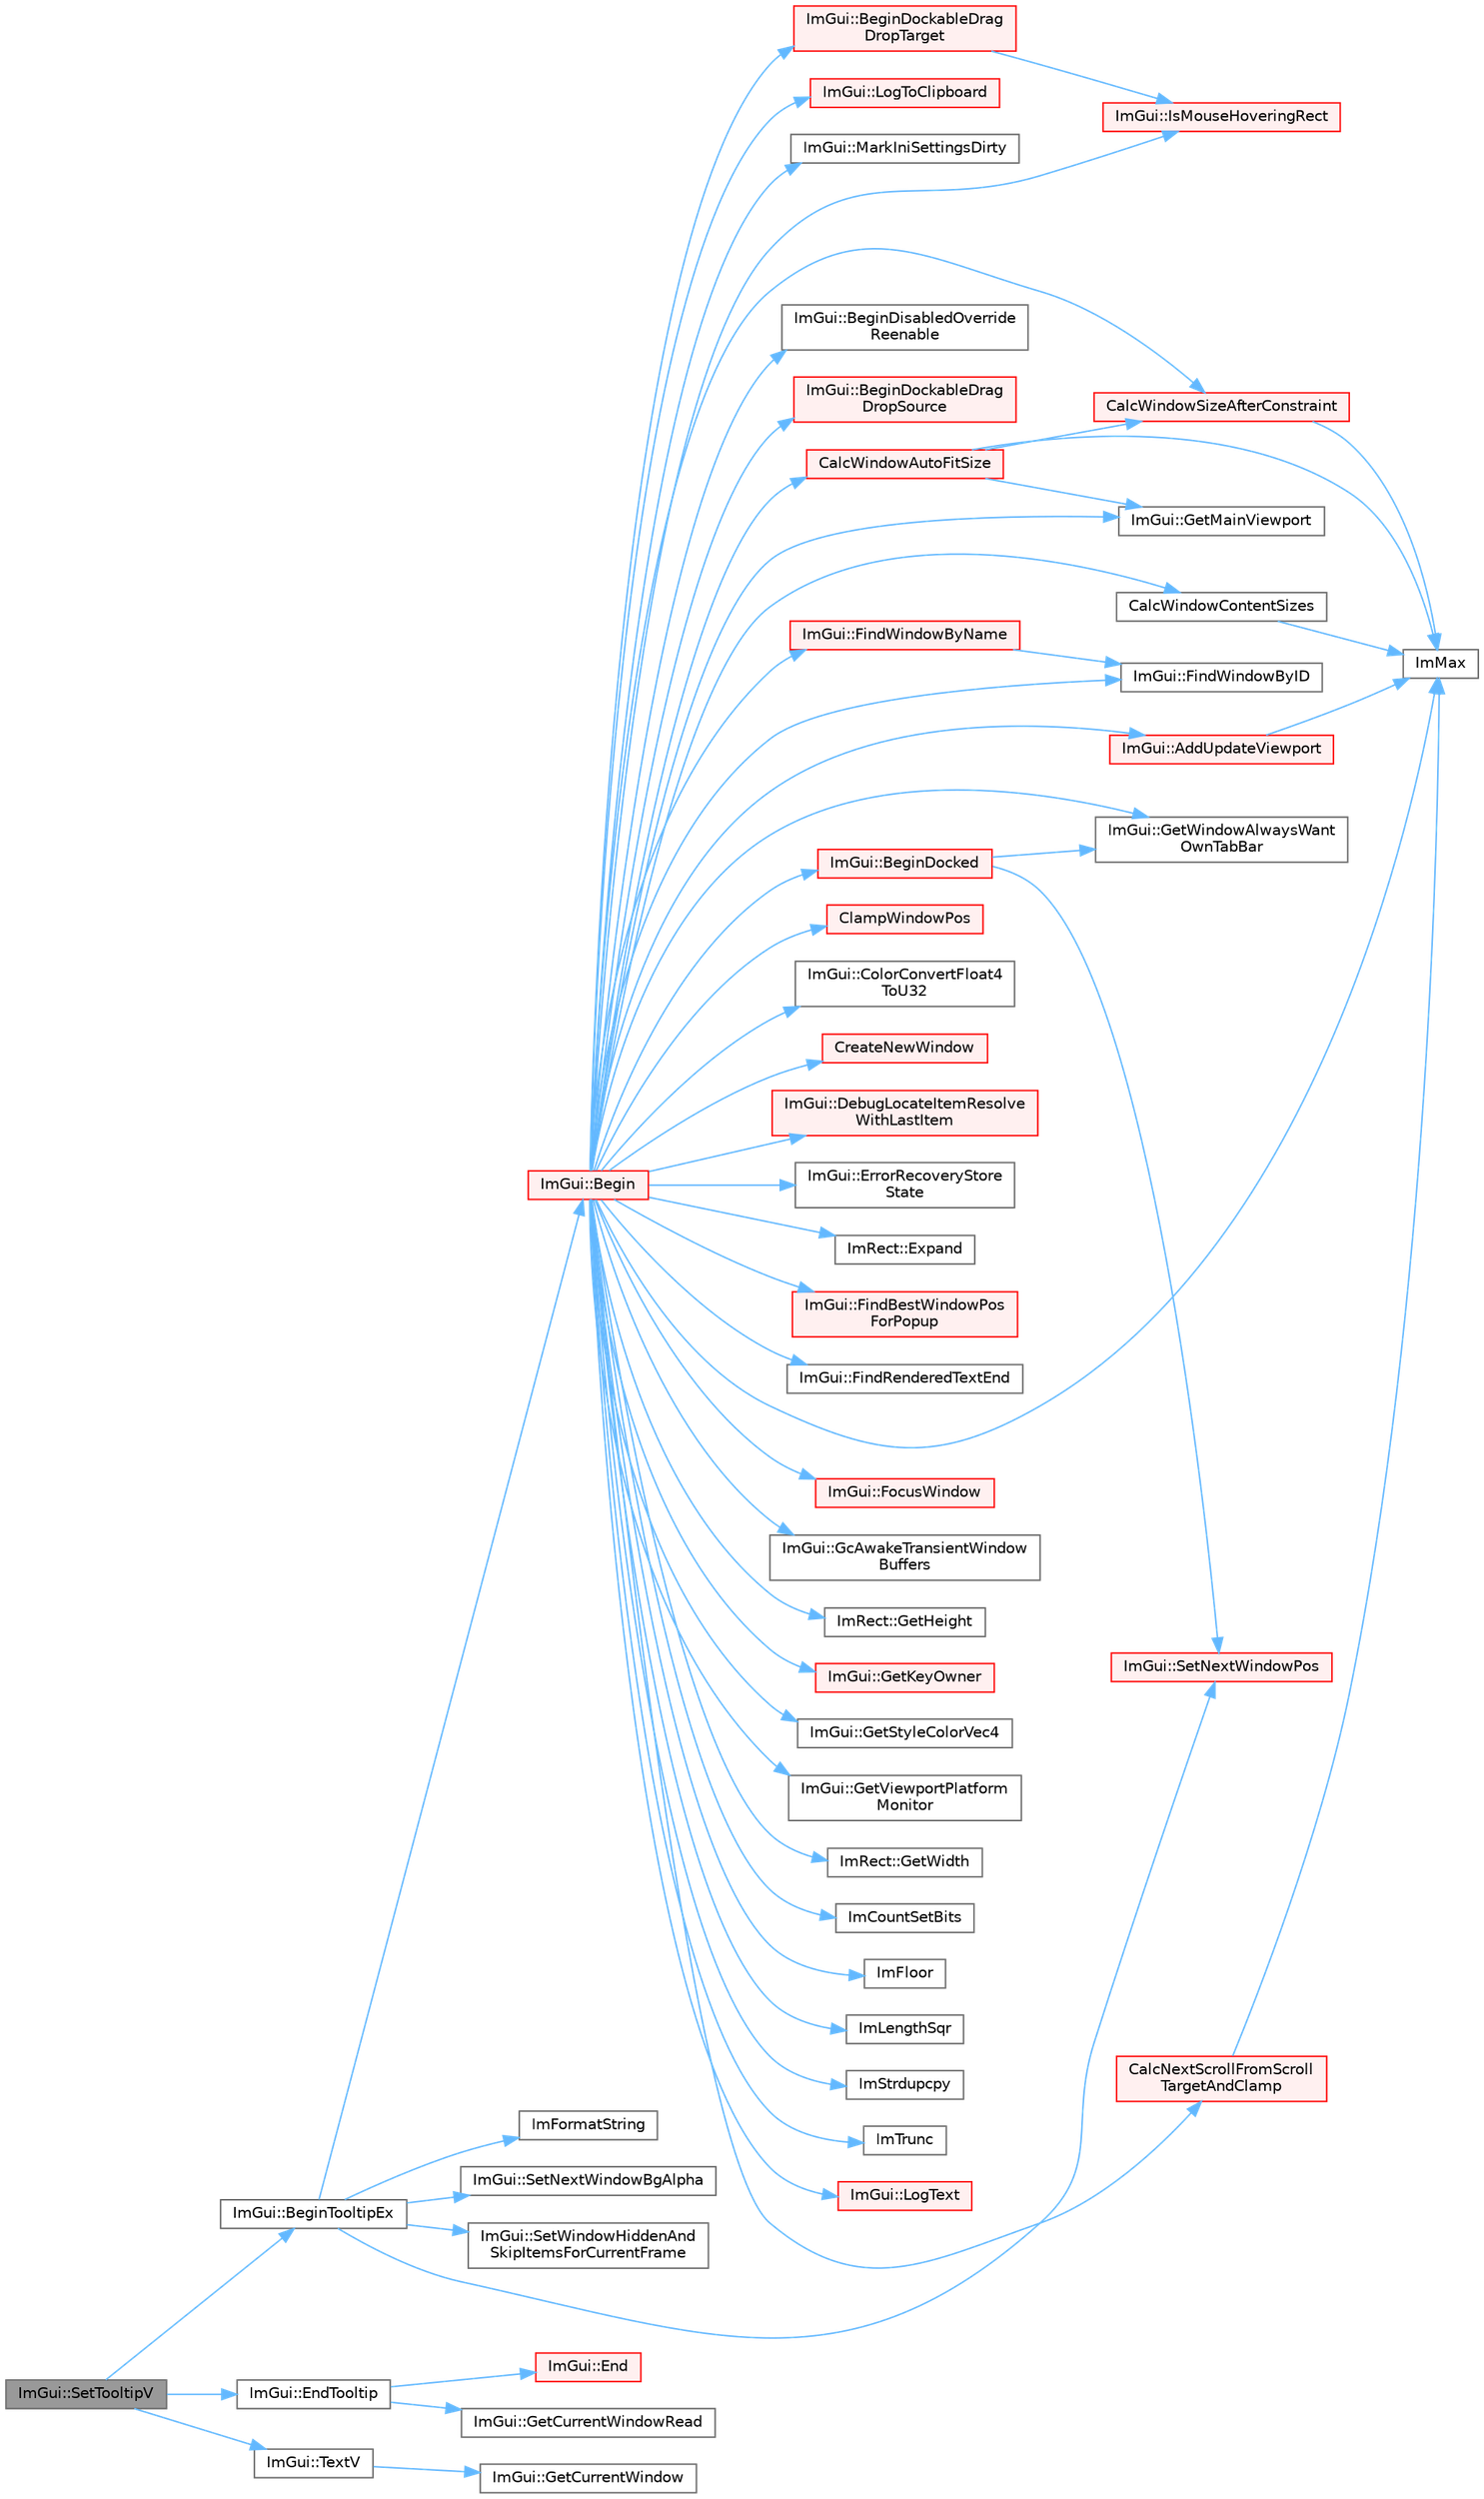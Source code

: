 digraph "ImGui::SetTooltipV"
{
 // LATEX_PDF_SIZE
  bgcolor="transparent";
  edge [fontname=Helvetica,fontsize=10,labelfontname=Helvetica,labelfontsize=10];
  node [fontname=Helvetica,fontsize=10,shape=box,height=0.2,width=0.4];
  rankdir="LR";
  Node1 [id="Node000001",label="ImGui::SetTooltipV",height=0.2,width=0.4,color="gray40", fillcolor="grey60", style="filled", fontcolor="black",tooltip=" "];
  Node1 -> Node2 [id="edge1_Node000001_Node000002",color="steelblue1",style="solid",tooltip=" "];
  Node2 [id="Node000002",label="ImGui::BeginTooltipEx",height=0.2,width=0.4,color="grey40", fillcolor="white", style="filled",URL="$namespace_im_gui.html#a18b17a0b20c3f2a16068b84210cfded4",tooltip=" "];
  Node2 -> Node3 [id="edge2_Node000002_Node000003",color="steelblue1",style="solid",tooltip=" "];
  Node3 [id="Node000003",label="ImGui::Begin",height=0.2,width=0.4,color="red", fillcolor="#FFF0F0", style="filled",URL="$namespace_im_gui.html#a581e58db0bc930bafa4a5d23093a2b99",tooltip=" "];
  Node3 -> Node4 [id="edge3_Node000003_Node000004",color="steelblue1",style="solid",tooltip=" "];
  Node4 [id="Node000004",label="ImGui::AddUpdateViewport",height=0.2,width=0.4,color="red", fillcolor="#FFF0F0", style="filled",URL="$namespace_im_gui.html#ada58e5d3e2efc3cef60f213d771408d8",tooltip=" "];
  Node4 -> Node6 [id="edge4_Node000004_Node000006",color="steelblue1",style="solid",tooltip=" "];
  Node6 [id="Node000006",label="ImMax",height=0.2,width=0.4,color="grey40", fillcolor="white", style="filled",URL="$imgui__internal_8h.html#a7667efd95147d0422f140917c71a9226",tooltip=" "];
  Node3 -> Node20 [id="edge5_Node000003_Node000020",color="steelblue1",style="solid",tooltip=" "];
  Node20 [id="Node000020",label="ImGui::BeginDisabledOverride\lReenable",height=0.2,width=0.4,color="grey40", fillcolor="white", style="filled",URL="$namespace_im_gui.html#a26b36756e219b7129f894e1c2feb17a8",tooltip=" "];
  Node3 -> Node21 [id="edge6_Node000003_Node000021",color="steelblue1",style="solid",tooltip=" "];
  Node21 [id="Node000021",label="ImGui::BeginDockableDrag\lDropSource",height=0.2,width=0.4,color="red", fillcolor="#FFF0F0", style="filled",URL="$namespace_im_gui.html#a7a435b1565d4884e42a5ee5667f21a1f",tooltip=" "];
  Node3 -> Node367 [id="edge7_Node000003_Node000367",color="steelblue1",style="solid",tooltip=" "];
  Node367 [id="Node000367",label="ImGui::BeginDockableDrag\lDropTarget",height=0.2,width=0.4,color="red", fillcolor="#FFF0F0", style="filled",URL="$namespace_im_gui.html#a1725ff3becdb963b97c16d69d4c9f308",tooltip=" "];
  Node367 -> Node74 [id="edge8_Node000367_Node000074",color="steelblue1",style="solid",tooltip=" "];
  Node74 [id="Node000074",label="ImGui::IsMouseHoveringRect",height=0.2,width=0.4,color="red", fillcolor="#FFF0F0", style="filled",URL="$namespace_im_gui.html#ae0b8ea0e06c457316d6aed6c5b2a1c25",tooltip=" "];
  Node3 -> Node411 [id="edge9_Node000003_Node000411",color="steelblue1",style="solid",tooltip=" "];
  Node411 [id="Node000411",label="ImGui::BeginDocked",height=0.2,width=0.4,color="red", fillcolor="#FFF0F0", style="filled",URL="$namespace_im_gui.html#a627bb85e7c0ab597360f63719bfb1e55",tooltip=" "];
  Node411 -> Node455 [id="edge10_Node000411_Node000455",color="steelblue1",style="solid",tooltip=" "];
  Node455 [id="Node000455",label="ImGui::GetWindowAlwaysWant\lOwnTabBar",height=0.2,width=0.4,color="grey40", fillcolor="white", style="filled",URL="$namespace_im_gui.html#ae1208499040a30ab6dfd30ca0d14fbc2",tooltip=" "];
  Node411 -> Node254 [id="edge11_Node000411_Node000254",color="steelblue1",style="solid",tooltip=" "];
  Node254 [id="Node000254",label="ImGui::SetNextWindowPos",height=0.2,width=0.4,color="red", fillcolor="#FFF0F0", style="filled",URL="$namespace_im_gui.html#afbccd31113430670b5ab2bf0d6f509bf",tooltip=" "];
  Node3 -> Node262 [id="edge12_Node000003_Node000262",color="steelblue1",style="solid",tooltip=" "];
  Node262 [id="Node000262",label="CalcNextScrollFromScroll\lTargetAndClamp",height=0.2,width=0.4,color="red", fillcolor="#FFF0F0", style="filled",URL="$imgui_8cpp.html#a07abb80a54115cb5cf9da03351e29533",tooltip=" "];
  Node262 -> Node6 [id="edge13_Node000262_Node000006",color="steelblue1",style="solid",tooltip=" "];
  Node3 -> Node236 [id="edge14_Node000003_Node000236",color="steelblue1",style="solid",tooltip=" "];
  Node236 [id="Node000236",label="CalcWindowAutoFitSize",height=0.2,width=0.4,color="red", fillcolor="#FFF0F0", style="filled",URL="$imgui_8cpp.html#acbe6338daf87dc6ab636f02f1367eb41",tooltip=" "];
  Node236 -> Node239 [id="edge15_Node000236_Node000239",color="steelblue1",style="solid",tooltip=" "];
  Node239 [id="Node000239",label="CalcWindowSizeAfterConstraint",height=0.2,width=0.4,color="red", fillcolor="#FFF0F0", style="filled",URL="$imgui_8cpp.html#a0c4618a6985c33c4936f1d9f1c7b26b4",tooltip=" "];
  Node239 -> Node6 [id="edge16_Node000239_Node000006",color="steelblue1",style="solid",tooltip=" "];
  Node236 -> Node240 [id="edge17_Node000236_Node000240",color="steelblue1",style="solid",tooltip=" "];
  Node240 [id="Node000240",label="ImGui::GetMainViewport",height=0.2,width=0.4,color="grey40", fillcolor="white", style="filled",URL="$namespace_im_gui.html#a7bf620af1d66ee7d7b06701894d23e60",tooltip=" "];
  Node236 -> Node6 [id="edge18_Node000236_Node000006",color="steelblue1",style="solid",tooltip=" "];
  Node3 -> Node241 [id="edge19_Node000003_Node000241",color="steelblue1",style="solid",tooltip=" "];
  Node241 [id="Node000241",label="CalcWindowContentSizes",height=0.2,width=0.4,color="grey40", fillcolor="white", style="filled",URL="$imgui_8cpp.html#a6eddef51b4880a9f1dca88837f71fc6e",tooltip=" "];
  Node241 -> Node6 [id="edge20_Node000241_Node000006",color="steelblue1",style="solid",tooltip=" "];
  Node3 -> Node239 [id="edge21_Node000003_Node000239",color="steelblue1",style="solid",tooltip=" "];
  Node3 -> Node457 [id="edge22_Node000003_Node000457",color="steelblue1",style="solid",tooltip=" "];
  Node457 [id="Node000457",label="ClampWindowPos",height=0.2,width=0.4,color="red", fillcolor="#FFF0F0", style="filled",URL="$imgui_8cpp.html#a27b88f27774c413d5578ab6a3f989872",tooltip=" "];
  Node3 -> Node89 [id="edge23_Node000003_Node000089",color="steelblue1",style="solid",tooltip=" "];
  Node89 [id="Node000089",label="ImGui::ColorConvertFloat4\lToU32",height=0.2,width=0.4,color="grey40", fillcolor="white", style="filled",URL="$namespace_im_gui.html#abe2691de0b1a71c774ab24cc91564a94",tooltip=" "];
  Node3 -> Node458 [id="edge24_Node000003_Node000458",color="steelblue1",style="solid",tooltip=" "];
  Node458 [id="Node000458",label="CreateNewWindow",height=0.2,width=0.4,color="red", fillcolor="#FFF0F0", style="filled",URL="$imgui_8cpp.html#a3c92847eb67e7138e6f9af0ee66d3b33",tooltip=" "];
  Node3 -> Node111 [id="edge25_Node000003_Node000111",color="steelblue1",style="solid",tooltip=" "];
  Node111 [id="Node000111",label="ImGui::DebugLocateItemResolve\lWithLastItem",height=0.2,width=0.4,color="red", fillcolor="#FFF0F0", style="filled",URL="$namespace_im_gui.html#ae8ab0d7dfc90af8e82db3ed9e7829219",tooltip=" "];
  Node3 -> Node464 [id="edge26_Node000003_Node000464",color="steelblue1",style="solid",tooltip=" "];
  Node464 [id="Node000464",label="ImGui::ErrorRecoveryStore\lState",height=0.2,width=0.4,color="grey40", fillcolor="white", style="filled",URL="$namespace_im_gui.html#ac961d81019f580ffaec6b8857635a348",tooltip=" "];
  Node3 -> Node190 [id="edge27_Node000003_Node000190",color="steelblue1",style="solid",tooltip=" "];
  Node190 [id="Node000190",label="ImRect::Expand",height=0.2,width=0.4,color="grey40", fillcolor="white", style="filled",URL="$struct_im_rect.html#af33a7424c3341d08acd69da30c27c753",tooltip=" "];
  Node3 -> Node465 [id="edge28_Node000003_Node000465",color="steelblue1",style="solid",tooltip=" "];
  Node465 [id="Node000465",label="ImGui::FindBestWindowPos\lForPopup",height=0.2,width=0.4,color="red", fillcolor="#FFF0F0", style="filled",URL="$namespace_im_gui.html#a310ff87cbe678e2c632bf1f5577a7fbd",tooltip=" "];
  Node3 -> Node146 [id="edge29_Node000003_Node000146",color="steelblue1",style="solid",tooltip=" "];
  Node146 [id="Node000146",label="ImGui::FindRenderedTextEnd",height=0.2,width=0.4,color="grey40", fillcolor="white", style="filled",URL="$namespace_im_gui.html#a7671e1dbc803a31b06081b52a771d83f",tooltip=" "];
  Node3 -> Node245 [id="edge30_Node000003_Node000245",color="steelblue1",style="solid",tooltip=" "];
  Node245 [id="Node000245",label="ImGui::FindWindowByID",height=0.2,width=0.4,color="grey40", fillcolor="white", style="filled",URL="$namespace_im_gui.html#a82204d8800dc3a072ddbcbd2aecc48ac",tooltip=" "];
  Node3 -> Node244 [id="edge31_Node000003_Node000244",color="steelblue1",style="solid",tooltip=" "];
  Node244 [id="Node000244",label="ImGui::FindWindowByName",height=0.2,width=0.4,color="red", fillcolor="#FFF0F0", style="filled",URL="$namespace_im_gui.html#abca25f22c02e73d5eb2e9c72c4557813",tooltip=" "];
  Node244 -> Node245 [id="edge32_Node000244_Node000245",color="steelblue1",style="solid",tooltip=" "];
  Node3 -> Node27 [id="edge33_Node000003_Node000027",color="steelblue1",style="solid",tooltip=" "];
  Node27 [id="Node000027",label="ImGui::FocusWindow",height=0.2,width=0.4,color="red", fillcolor="#FFF0F0", style="filled",URL="$namespace_im_gui.html#a27aa6f2f3aa11778c6d023b1b223f262",tooltip=" "];
  Node3 -> Node466 [id="edge34_Node000003_Node000466",color="steelblue1",style="solid",tooltip=" "];
  Node466 [id="Node000466",label="ImGui::GcAwakeTransientWindow\lBuffers",height=0.2,width=0.4,color="grey40", fillcolor="white", style="filled",URL="$namespace_im_gui.html#ad70feca33961fb47a8074074a8da2f80",tooltip=" "];
  Node3 -> Node14 [id="edge35_Node000003_Node000014",color="steelblue1",style="solid",tooltip=" "];
  Node14 [id="Node000014",label="ImRect::GetHeight",height=0.2,width=0.4,color="grey40", fillcolor="white", style="filled",URL="$struct_im_rect.html#a748d8ae9cb26508951ec6e2f2df0625b",tooltip=" "];
  Node3 -> Node467 [id="edge36_Node000003_Node000467",color="steelblue1",style="solid",tooltip=" "];
  Node467 [id="Node000467",label="ImGui::GetKeyOwner",height=0.2,width=0.4,color="red", fillcolor="#FFF0F0", style="filled",URL="$namespace_im_gui.html#a3976abb319f95d75fe9f6866f9956701",tooltip=" "];
  Node3 -> Node240 [id="edge37_Node000003_Node000240",color="steelblue1",style="solid",tooltip=" "];
  Node3 -> Node468 [id="edge38_Node000003_Node000468",color="steelblue1",style="solid",tooltip=" "];
  Node468 [id="Node000468",label="ImGui::GetStyleColorVec4",height=0.2,width=0.4,color="grey40", fillcolor="white", style="filled",URL="$namespace_im_gui.html#ad838e580972e2c4b3da2b0f60754b662",tooltip=" "];
  Node3 -> Node448 [id="edge39_Node000003_Node000448",color="steelblue1",style="solid",tooltip=" "];
  Node448 [id="Node000448",label="ImGui::GetViewportPlatform\lMonitor",height=0.2,width=0.4,color="grey40", fillcolor="white", style="filled",URL="$namespace_im_gui.html#a2f6bbca8b37a24999b5d04caa77ea6fd",tooltip=" "];
  Node3 -> Node15 [id="edge40_Node000003_Node000015",color="steelblue1",style="solid",tooltip=" "];
  Node15 [id="Node000015",label="ImRect::GetWidth",height=0.2,width=0.4,color="grey40", fillcolor="white", style="filled",URL="$struct_im_rect.html#afa75cb8491f20901c96166d17dcddac4",tooltip=" "];
  Node3 -> Node455 [id="edge41_Node000003_Node000455",color="steelblue1",style="solid",tooltip=" "];
  Node3 -> Node469 [id="edge42_Node000003_Node000469",color="steelblue1",style="solid",tooltip=" "];
  Node469 [id="Node000469",label="ImCountSetBits",height=0.2,width=0.4,color="grey40", fillcolor="white", style="filled",URL="$imgui__internal_8h.html#aacb58e1a4fda4df9644238d9679d1173",tooltip=" "];
  Node3 -> Node184 [id="edge43_Node000003_Node000184",color="steelblue1",style="solid",tooltip=" "];
  Node184 [id="Node000184",label="ImFloor",height=0.2,width=0.4,color="grey40", fillcolor="white", style="filled",URL="$imgui__internal_8h.html#a51a84b6be21807818b857a8565d97912",tooltip=" "];
  Node3 -> Node400 [id="edge44_Node000003_Node000400",color="steelblue1",style="solid",tooltip=" "];
  Node400 [id="Node000400",label="ImLengthSqr",height=0.2,width=0.4,color="grey40", fillcolor="white", style="filled",URL="$imgui__internal_8h.html#a2fa5cb39358b9b4b5fbe3750e648e19e",tooltip=" "];
  Node3 -> Node6 [id="edge45_Node000003_Node000006",color="steelblue1",style="solid",tooltip=" "];
  Node3 -> Node470 [id="edge46_Node000003_Node000470",color="steelblue1",style="solid",tooltip=" "];
  Node470 [id="Node000470",label="ImStrdupcpy",height=0.2,width=0.4,color="grey40", fillcolor="white", style="filled",URL="$imgui_8cpp.html#a06300f2f0f0cd710841ac9e7ef771354",tooltip=" "];
  Node3 -> Node97 [id="edge47_Node000003_Node000097",color="steelblue1",style="solid",tooltip=" "];
  Node97 [id="Node000097",label="ImTrunc",height=0.2,width=0.4,color="grey40", fillcolor="white", style="filled",URL="$imgui__internal_8h.html#a34870cae27ccd450c17ec3d3910b2da4",tooltip=" "];
  Node3 -> Node74 [id="edge48_Node000003_Node000074",color="steelblue1",style="solid",tooltip=" "];
  Node3 -> Node271 [id="edge49_Node000003_Node000271",color="steelblue1",style="solid",tooltip=" "];
  Node271 [id="Node000271",label="ImGui::LogText",height=0.2,width=0.4,color="red", fillcolor="#FFF0F0", style="filled",URL="$namespace_im_gui.html#aa548475d8f771ab6524d73d900a41198",tooltip=" "];
  Node3 -> Node471 [id="edge50_Node000003_Node000471",color="steelblue1",style="solid",tooltip=" "];
  Node471 [id="Node000471",label="ImGui::LogToClipboard",height=0.2,width=0.4,color="red", fillcolor="#FFF0F0", style="filled",URL="$namespace_im_gui.html#a70e12f01ecb65747c9a70b73555b6ec1",tooltip=" "];
  Node3 -> Node213 [id="edge51_Node000003_Node000213",color="steelblue1",style="solid",tooltip=" "];
  Node213 [id="Node000213",label="ImGui::MarkIniSettingsDirty",height=0.2,width=0.4,color="grey40", fillcolor="white", style="filled",URL="$namespace_im_gui.html#aee9b660c1d6786c00fc47c71c66eb1eb",tooltip=" "];
  Node2 -> Node67 [id="edge52_Node000002_Node000067",color="steelblue1",style="solid",tooltip=" "];
  Node67 [id="Node000067",label="ImFormatString",height=0.2,width=0.4,color="grey40", fillcolor="white", style="filled",URL="$imgui_8cpp.html#a75ccaf7d676b1f567ba888ae42ac3809",tooltip=" "];
  Node2 -> Node512 [id="edge53_Node000002_Node000512",color="steelblue1",style="solid",tooltip=" "];
  Node512 [id="Node000512",label="ImGui::SetNextWindowBgAlpha",height=0.2,width=0.4,color="grey40", fillcolor="white", style="filled",URL="$namespace_im_gui.html#a7de5a63cec4babe417f972403db6430c",tooltip=" "];
  Node2 -> Node254 [id="edge54_Node000002_Node000254",color="steelblue1",style="solid",tooltip=" "];
  Node2 -> Node25 [id="edge55_Node000002_Node000025",color="steelblue1",style="solid",tooltip=" "];
  Node25 [id="Node000025",label="ImGui::SetWindowHiddenAnd\lSkipItemsForCurrentFrame",height=0.2,width=0.4,color="grey40", fillcolor="white", style="filled",URL="$namespace_im_gui.html#a2a1dfd9dfa155f17d07c75f54130228b",tooltip=" "];
  Node1 -> Node83 [id="edge56_Node000001_Node000083",color="steelblue1",style="solid",tooltip=" "];
  Node83 [id="Node000083",label="ImGui::EndTooltip",height=0.2,width=0.4,color="grey40", fillcolor="white", style="filled",URL="$namespace_im_gui.html#ac8d75c160cfdf43d512f773ca133a1c6",tooltip=" "];
  Node83 -> Node84 [id="edge57_Node000083_Node000084",color="steelblue1",style="solid",tooltip=" "];
  Node84 [id="Node000084",label="ImGui::End",height=0.2,width=0.4,color="red", fillcolor="#FFF0F0", style="filled",URL="$namespace_im_gui.html#a5479d93794a004c67ceb6d13f37c8254",tooltip=" "];
  Node83 -> Node102 [id="edge58_Node000083_Node000102",color="steelblue1",style="solid",tooltip=" "];
  Node102 [id="Node000102",label="ImGui::GetCurrentWindowRead",height=0.2,width=0.4,color="grey40", fillcolor="white", style="filled",URL="$namespace_im_gui.html#a055af7d6b7b4ae977a9c3c25a98e0d2f",tooltip=" "];
  Node1 -> Node513 [id="edge59_Node000001_Node000513",color="steelblue1",style="solid",tooltip=" "];
  Node513 [id="Node000513",label="ImGui::TextV",height=0.2,width=0.4,color="grey40", fillcolor="white", style="filled",URL="$namespace_im_gui.html#a10a0d6362178c2f743092f21e1b6cd20",tooltip=" "];
  Node513 -> Node87 [id="edge60_Node000513_Node000087",color="steelblue1",style="solid",tooltip=" "];
  Node87 [id="Node000087",label="ImGui::GetCurrentWindow",height=0.2,width=0.4,color="grey40", fillcolor="white", style="filled",URL="$namespace_im_gui.html#ac452417b5004ca16a814a72cff153526",tooltip=" "];
}
